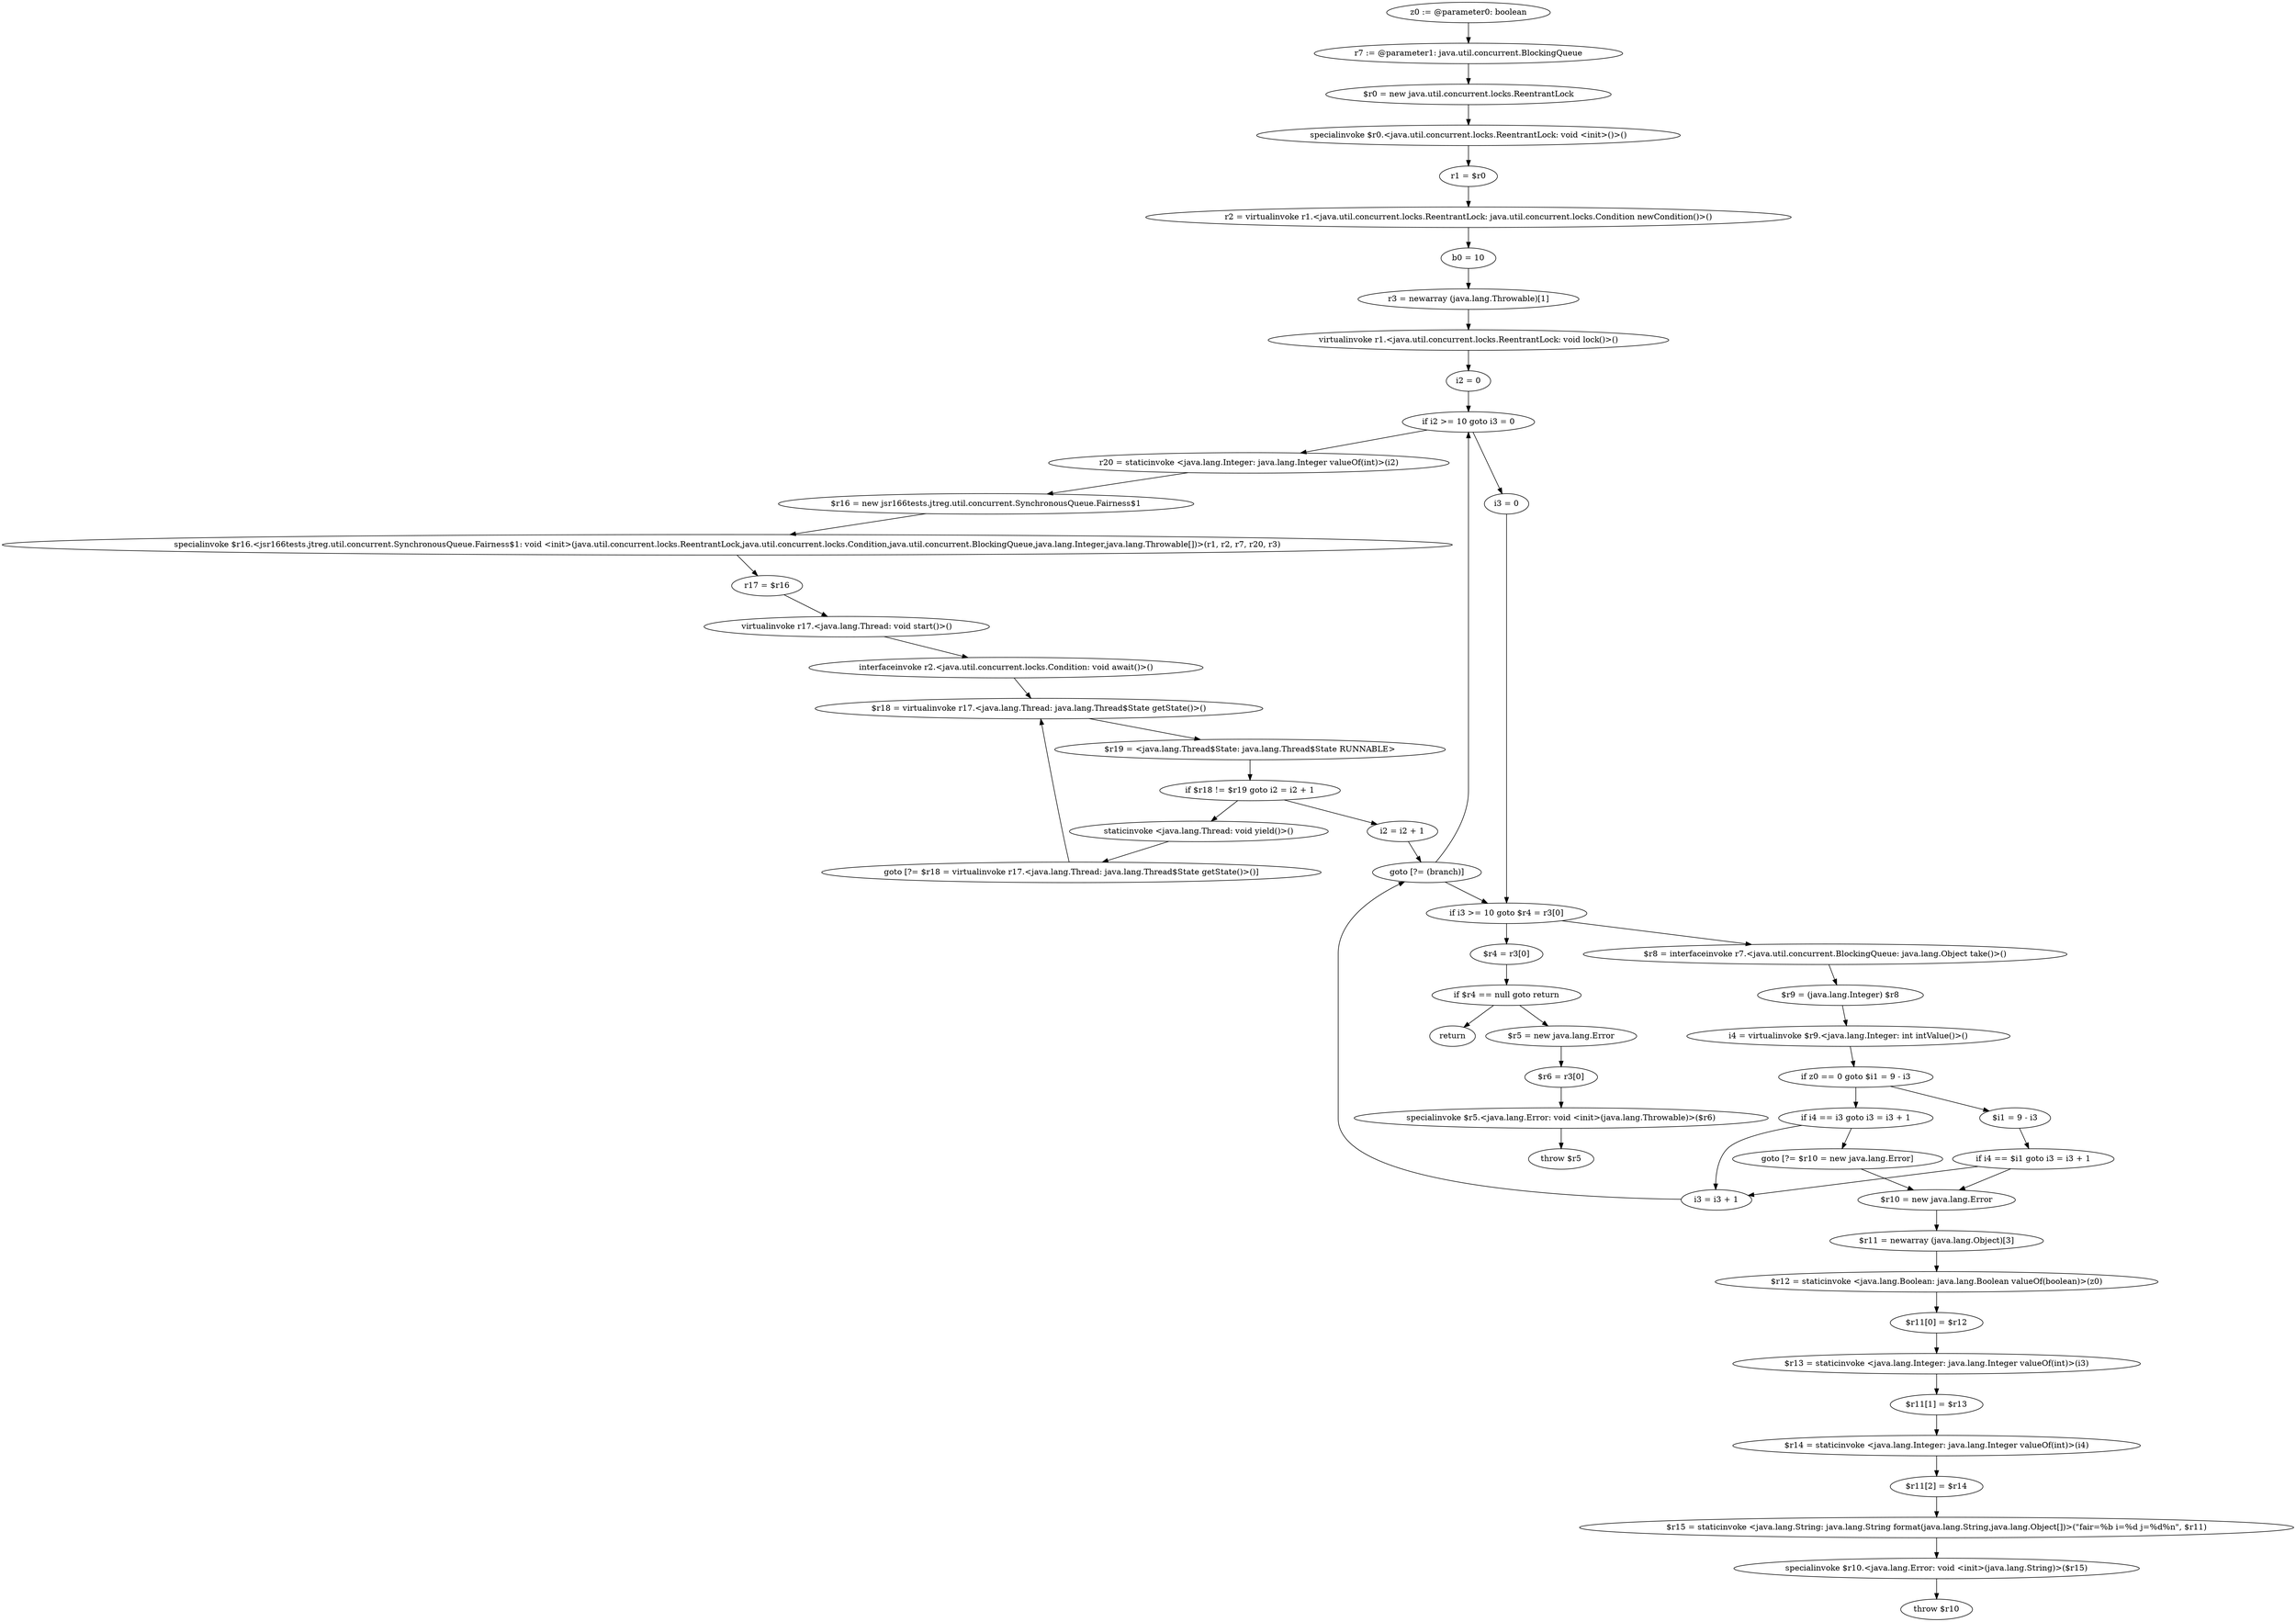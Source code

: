 digraph "unitGraph" {
    "z0 := @parameter0: boolean"
    "r7 := @parameter1: java.util.concurrent.BlockingQueue"
    "$r0 = new java.util.concurrent.locks.ReentrantLock"
    "specialinvoke $r0.<java.util.concurrent.locks.ReentrantLock: void <init>()>()"
    "r1 = $r0"
    "r2 = virtualinvoke r1.<java.util.concurrent.locks.ReentrantLock: java.util.concurrent.locks.Condition newCondition()>()"
    "b0 = 10"
    "r3 = newarray (java.lang.Throwable)[1]"
    "virtualinvoke r1.<java.util.concurrent.locks.ReentrantLock: void lock()>()"
    "i2 = 0"
    "if i2 >= 10 goto i3 = 0"
    "r20 = staticinvoke <java.lang.Integer: java.lang.Integer valueOf(int)>(i2)"
    "$r16 = new jsr166tests.jtreg.util.concurrent.SynchronousQueue.Fairness$1"
    "specialinvoke $r16.<jsr166tests.jtreg.util.concurrent.SynchronousQueue.Fairness$1: void <init>(java.util.concurrent.locks.ReentrantLock,java.util.concurrent.locks.Condition,java.util.concurrent.BlockingQueue,java.lang.Integer,java.lang.Throwable[])>(r1, r2, r7, r20, r3)"
    "r17 = $r16"
    "virtualinvoke r17.<java.lang.Thread: void start()>()"
    "interfaceinvoke r2.<java.util.concurrent.locks.Condition: void await()>()"
    "$r18 = virtualinvoke r17.<java.lang.Thread: java.lang.Thread$State getState()>()"
    "$r19 = <java.lang.Thread$State: java.lang.Thread$State RUNNABLE>"
    "if $r18 != $r19 goto i2 = i2 + 1"
    "staticinvoke <java.lang.Thread: void yield()>()"
    "goto [?= $r18 = virtualinvoke r17.<java.lang.Thread: java.lang.Thread$State getState()>()]"
    "i2 = i2 + 1"
    "goto [?= (branch)]"
    "i3 = 0"
    "if i3 >= 10 goto $r4 = r3[0]"
    "$r8 = interfaceinvoke r7.<java.util.concurrent.BlockingQueue: java.lang.Object take()>()"
    "$r9 = (java.lang.Integer) $r8"
    "i4 = virtualinvoke $r9.<java.lang.Integer: int intValue()>()"
    "if z0 == 0 goto $i1 = 9 - i3"
    "if i4 == i3 goto i3 = i3 + 1"
    "goto [?= $r10 = new java.lang.Error]"
    "$i1 = 9 - i3"
    "if i4 == $i1 goto i3 = i3 + 1"
    "$r10 = new java.lang.Error"
    "$r11 = newarray (java.lang.Object)[3]"
    "$r12 = staticinvoke <java.lang.Boolean: java.lang.Boolean valueOf(boolean)>(z0)"
    "$r11[0] = $r12"
    "$r13 = staticinvoke <java.lang.Integer: java.lang.Integer valueOf(int)>(i3)"
    "$r11[1] = $r13"
    "$r14 = staticinvoke <java.lang.Integer: java.lang.Integer valueOf(int)>(i4)"
    "$r11[2] = $r14"
    "$r15 = staticinvoke <java.lang.String: java.lang.String format(java.lang.String,java.lang.Object[])>(\"fair=%b i=%d j=%d%n\", $r11)"
    "specialinvoke $r10.<java.lang.Error: void <init>(java.lang.String)>($r15)"
    "throw $r10"
    "i3 = i3 + 1"
    "$r4 = r3[0]"
    "if $r4 == null goto return"
    "$r5 = new java.lang.Error"
    "$r6 = r3[0]"
    "specialinvoke $r5.<java.lang.Error: void <init>(java.lang.Throwable)>($r6)"
    "throw $r5"
    "return"
    "z0 := @parameter0: boolean"->"r7 := @parameter1: java.util.concurrent.BlockingQueue";
    "r7 := @parameter1: java.util.concurrent.BlockingQueue"->"$r0 = new java.util.concurrent.locks.ReentrantLock";
    "$r0 = new java.util.concurrent.locks.ReentrantLock"->"specialinvoke $r0.<java.util.concurrent.locks.ReentrantLock: void <init>()>()";
    "specialinvoke $r0.<java.util.concurrent.locks.ReentrantLock: void <init>()>()"->"r1 = $r0";
    "r1 = $r0"->"r2 = virtualinvoke r1.<java.util.concurrent.locks.ReentrantLock: java.util.concurrent.locks.Condition newCondition()>()";
    "r2 = virtualinvoke r1.<java.util.concurrent.locks.ReentrantLock: java.util.concurrent.locks.Condition newCondition()>()"->"b0 = 10";
    "b0 = 10"->"r3 = newarray (java.lang.Throwable)[1]";
    "r3 = newarray (java.lang.Throwable)[1]"->"virtualinvoke r1.<java.util.concurrent.locks.ReentrantLock: void lock()>()";
    "virtualinvoke r1.<java.util.concurrent.locks.ReentrantLock: void lock()>()"->"i2 = 0";
    "i2 = 0"->"if i2 >= 10 goto i3 = 0";
    "if i2 >= 10 goto i3 = 0"->"r20 = staticinvoke <java.lang.Integer: java.lang.Integer valueOf(int)>(i2)";
    "if i2 >= 10 goto i3 = 0"->"i3 = 0";
    "r20 = staticinvoke <java.lang.Integer: java.lang.Integer valueOf(int)>(i2)"->"$r16 = new jsr166tests.jtreg.util.concurrent.SynchronousQueue.Fairness$1";
    "$r16 = new jsr166tests.jtreg.util.concurrent.SynchronousQueue.Fairness$1"->"specialinvoke $r16.<jsr166tests.jtreg.util.concurrent.SynchronousQueue.Fairness$1: void <init>(java.util.concurrent.locks.ReentrantLock,java.util.concurrent.locks.Condition,java.util.concurrent.BlockingQueue,java.lang.Integer,java.lang.Throwable[])>(r1, r2, r7, r20, r3)";
    "specialinvoke $r16.<jsr166tests.jtreg.util.concurrent.SynchronousQueue.Fairness$1: void <init>(java.util.concurrent.locks.ReentrantLock,java.util.concurrent.locks.Condition,java.util.concurrent.BlockingQueue,java.lang.Integer,java.lang.Throwable[])>(r1, r2, r7, r20, r3)"->"r17 = $r16";
    "r17 = $r16"->"virtualinvoke r17.<java.lang.Thread: void start()>()";
    "virtualinvoke r17.<java.lang.Thread: void start()>()"->"interfaceinvoke r2.<java.util.concurrent.locks.Condition: void await()>()";
    "interfaceinvoke r2.<java.util.concurrent.locks.Condition: void await()>()"->"$r18 = virtualinvoke r17.<java.lang.Thread: java.lang.Thread$State getState()>()";
    "$r18 = virtualinvoke r17.<java.lang.Thread: java.lang.Thread$State getState()>()"->"$r19 = <java.lang.Thread$State: java.lang.Thread$State RUNNABLE>";
    "$r19 = <java.lang.Thread$State: java.lang.Thread$State RUNNABLE>"->"if $r18 != $r19 goto i2 = i2 + 1";
    "if $r18 != $r19 goto i2 = i2 + 1"->"staticinvoke <java.lang.Thread: void yield()>()";
    "if $r18 != $r19 goto i2 = i2 + 1"->"i2 = i2 + 1";
    "staticinvoke <java.lang.Thread: void yield()>()"->"goto [?= $r18 = virtualinvoke r17.<java.lang.Thread: java.lang.Thread$State getState()>()]";
    "goto [?= $r18 = virtualinvoke r17.<java.lang.Thread: java.lang.Thread$State getState()>()]"->"$r18 = virtualinvoke r17.<java.lang.Thread: java.lang.Thread$State getState()>()";
    "i2 = i2 + 1"->"goto [?= (branch)]";
    "goto [?= (branch)]"->"if i2 >= 10 goto i3 = 0";
    "i3 = 0"->"if i3 >= 10 goto $r4 = r3[0]";
    "if i3 >= 10 goto $r4 = r3[0]"->"$r8 = interfaceinvoke r7.<java.util.concurrent.BlockingQueue: java.lang.Object take()>()";
    "if i3 >= 10 goto $r4 = r3[0]"->"$r4 = r3[0]";
    "$r8 = interfaceinvoke r7.<java.util.concurrent.BlockingQueue: java.lang.Object take()>()"->"$r9 = (java.lang.Integer) $r8";
    "$r9 = (java.lang.Integer) $r8"->"i4 = virtualinvoke $r9.<java.lang.Integer: int intValue()>()";
    "i4 = virtualinvoke $r9.<java.lang.Integer: int intValue()>()"->"if z0 == 0 goto $i1 = 9 - i3";
    "if z0 == 0 goto $i1 = 9 - i3"->"if i4 == i3 goto i3 = i3 + 1";
    "if z0 == 0 goto $i1 = 9 - i3"->"$i1 = 9 - i3";
    "if i4 == i3 goto i3 = i3 + 1"->"goto [?= $r10 = new java.lang.Error]";
    "if i4 == i3 goto i3 = i3 + 1"->"i3 = i3 + 1";
    "goto [?= $r10 = new java.lang.Error]"->"$r10 = new java.lang.Error";
    "$i1 = 9 - i3"->"if i4 == $i1 goto i3 = i3 + 1";
    "if i4 == $i1 goto i3 = i3 + 1"->"$r10 = new java.lang.Error";
    "if i4 == $i1 goto i3 = i3 + 1"->"i3 = i3 + 1";
    "$r10 = new java.lang.Error"->"$r11 = newarray (java.lang.Object)[3]";
    "$r11 = newarray (java.lang.Object)[3]"->"$r12 = staticinvoke <java.lang.Boolean: java.lang.Boolean valueOf(boolean)>(z0)";
    "$r12 = staticinvoke <java.lang.Boolean: java.lang.Boolean valueOf(boolean)>(z0)"->"$r11[0] = $r12";
    "$r11[0] = $r12"->"$r13 = staticinvoke <java.lang.Integer: java.lang.Integer valueOf(int)>(i3)";
    "$r13 = staticinvoke <java.lang.Integer: java.lang.Integer valueOf(int)>(i3)"->"$r11[1] = $r13";
    "$r11[1] = $r13"->"$r14 = staticinvoke <java.lang.Integer: java.lang.Integer valueOf(int)>(i4)";
    "$r14 = staticinvoke <java.lang.Integer: java.lang.Integer valueOf(int)>(i4)"->"$r11[2] = $r14";
    "$r11[2] = $r14"->"$r15 = staticinvoke <java.lang.String: java.lang.String format(java.lang.String,java.lang.Object[])>(\"fair=%b i=%d j=%d%n\", $r11)";
    "$r15 = staticinvoke <java.lang.String: java.lang.String format(java.lang.String,java.lang.Object[])>(\"fair=%b i=%d j=%d%n\", $r11)"->"specialinvoke $r10.<java.lang.Error: void <init>(java.lang.String)>($r15)";
    "specialinvoke $r10.<java.lang.Error: void <init>(java.lang.String)>($r15)"->"throw $r10";
    "i3 = i3 + 1"->"goto [?= (branch)]";
    "goto [?= (branch)]"->"if i3 >= 10 goto $r4 = r3[0]";
    "$r4 = r3[0]"->"if $r4 == null goto return";
    "if $r4 == null goto return"->"$r5 = new java.lang.Error";
    "if $r4 == null goto return"->"return";
    "$r5 = new java.lang.Error"->"$r6 = r3[0]";
    "$r6 = r3[0]"->"specialinvoke $r5.<java.lang.Error: void <init>(java.lang.Throwable)>($r6)";
    "specialinvoke $r5.<java.lang.Error: void <init>(java.lang.Throwable)>($r6)"->"throw $r5";
}
